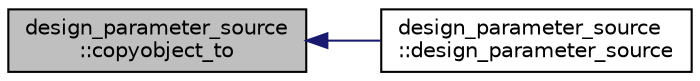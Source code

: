 digraph "design_parameter_source::copyobject_to"
{
  edge [fontname="Helvetica",fontsize="10",labelfontname="Helvetica",labelfontsize="10"];
  node [fontname="Helvetica",fontsize="10",shape=record];
  rankdir="LR";
  Node130 [label="design_parameter_source\l::copyobject_to",height=0.2,width=0.4,color="black", fillcolor="grey75", style="filled", fontcolor="black"];
  Node130 -> Node131 [dir="back",color="midnightblue",fontsize="10",style="solid",fontname="Helvetica"];
  Node131 [label="design_parameter_source\l::design_parameter_source",height=0.2,width=0.4,color="black", fillcolor="white", style="filled",URL="$df/d4b/classdesign__parameter__source.html#a55246ea5ad8cac9ff7ff2d51a8dc476d"];
}
